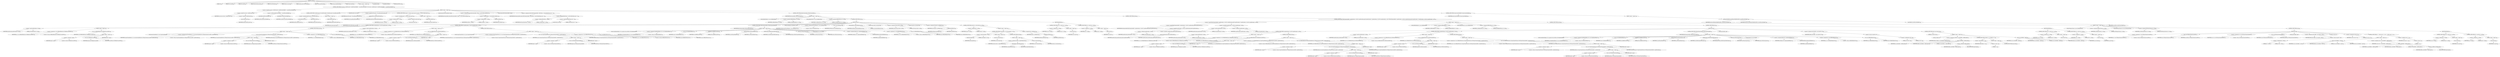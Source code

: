 digraph "copyFile" {  
"551" [label = <(METHOD,copyFile)<SUB>531</SUB>> ]
"36" [label = <(PARAM,this)<SUB>531</SUB>> ]
"552" [label = <(PARAM,File sourceFile)<SUB>531</SUB>> ]
"553" [label = <(PARAM,File destFile)<SUB>531</SUB>> ]
"554" [label = <(PARAM,FilterSetCollection filters)<SUB>532</SUB>> ]
"555" [label = <(PARAM,Vector filterChains)<SUB>532</SUB>> ]
"556" [label = <(PARAM,boolean overwrite)<SUB>533</SUB>> ]
"557" [label = <(PARAM,boolean preserveLastModified)<SUB>533</SUB>> ]
"558" [label = <(PARAM,String inputEncoding)<SUB>534</SUB>> ]
"559" [label = <(PARAM,String outputEncoding)<SUB>534</SUB>> ]
"560" [label = <(PARAM,Project project)<SUB>535</SUB>> ]
"561" [label = <(BLOCK,&lt;empty&gt;,&lt;empty&gt;)<SUB>536</SUB>> ]
"562" [label = <(CONTROL_STRUCTURE,if (overwrite || !destFile.exists() || destFile.lastModified() &lt; sourceFile.lastModified()),if (overwrite || !destFile.exists() || destFile.lastModified() &lt; sourceFile.lastModified()))<SUB>538</SUB>> ]
"563" [label = <(&lt;operator&gt;.logicalOr,overwrite || !destFile.exists() || destFile.lastModified() &lt; sourceFile.lastModified())<SUB>538</SUB>> ]
"564" [label = <(&lt;operator&gt;.logicalOr,overwrite || !destFile.exists())<SUB>538</SUB>> ]
"565" [label = <(IDENTIFIER,overwrite,overwrite || !destFile.exists())<SUB>538</SUB>> ]
"566" [label = <(&lt;operator&gt;.logicalNot,!destFile.exists())<SUB>538</SUB>> ]
"567" [label = <(exists,destFile.exists())<SUB>538</SUB>> ]
"568" [label = <(IDENTIFIER,destFile,destFile.exists())<SUB>538</SUB>> ]
"569" [label = <(&lt;operator&gt;.lessThan,destFile.lastModified() &lt; sourceFile.lastModified())<SUB>539</SUB>> ]
"570" [label = <(lastModified,destFile.lastModified())<SUB>539</SUB>> ]
"571" [label = <(IDENTIFIER,destFile,destFile.lastModified())<SUB>539</SUB>> ]
"572" [label = <(lastModified,sourceFile.lastModified())<SUB>539</SUB>> ]
"573" [label = <(IDENTIFIER,sourceFile,sourceFile.lastModified())<SUB>539</SUB>> ]
"574" [label = <(BLOCK,&lt;empty&gt;,&lt;empty&gt;)<SUB>539</SUB>> ]
"575" [label = <(CONTROL_STRUCTURE,if (destFile.exists() &amp;&amp; destFile.isFile()),if (destFile.exists() &amp;&amp; destFile.isFile()))<SUB>541</SUB>> ]
"576" [label = <(&lt;operator&gt;.logicalAnd,destFile.exists() &amp;&amp; destFile.isFile())<SUB>541</SUB>> ]
"577" [label = <(exists,destFile.exists())<SUB>541</SUB>> ]
"578" [label = <(IDENTIFIER,destFile,destFile.exists())<SUB>541</SUB>> ]
"579" [label = <(isFile,destFile.isFile())<SUB>541</SUB>> ]
"580" [label = <(IDENTIFIER,destFile,destFile.isFile())<SUB>541</SUB>> ]
"581" [label = <(BLOCK,&lt;empty&gt;,&lt;empty&gt;)<SUB>541</SUB>> ]
"582" [label = <(delete,destFile.delete())<SUB>542</SUB>> ]
"583" [label = <(IDENTIFIER,destFile,destFile.delete())<SUB>542</SUB>> ]
"584" [label = <(LOCAL,File parent: java.io.File)> ]
"585" [label = <(&lt;operator&gt;.assignment,File parent = this.getParentFile(destFile))<SUB>547</SUB>> ]
"586" [label = <(IDENTIFIER,parent,File parent = this.getParentFile(destFile))<SUB>547</SUB>> ]
"587" [label = <(getParentFile,this.getParentFile(destFile))<SUB>547</SUB>> ]
"35" [label = <(IDENTIFIER,this,this.getParentFile(destFile))<SUB>547</SUB>> ]
"588" [label = <(IDENTIFIER,destFile,this.getParentFile(destFile))<SUB>547</SUB>> ]
"589" [label = <(CONTROL_STRUCTURE,if (parent != null &amp;&amp; !parent.exists()),if (parent != null &amp;&amp; !parent.exists()))<SUB>548</SUB>> ]
"590" [label = <(&lt;operator&gt;.logicalAnd,parent != null &amp;&amp; !parent.exists())<SUB>548</SUB>> ]
"591" [label = <(&lt;operator&gt;.notEquals,parent != null)<SUB>548</SUB>> ]
"592" [label = <(IDENTIFIER,parent,parent != null)<SUB>548</SUB>> ]
"593" [label = <(LITERAL,null,parent != null)<SUB>548</SUB>> ]
"594" [label = <(&lt;operator&gt;.logicalNot,!parent.exists())<SUB>548</SUB>> ]
"595" [label = <(exists,parent.exists())<SUB>548</SUB>> ]
"596" [label = <(IDENTIFIER,parent,parent.exists())<SUB>548</SUB>> ]
"597" [label = <(BLOCK,&lt;empty&gt;,&lt;empty&gt;)<SUB>548</SUB>> ]
"598" [label = <(mkdirs,parent.mkdirs())<SUB>549</SUB>> ]
"599" [label = <(IDENTIFIER,parent,parent.mkdirs())<SUB>549</SUB>> ]
"600" [label = <(LOCAL,boolean filterSetsAvailable: boolean)> ]
"601" [label = <(&lt;operator&gt;.assignment,boolean filterSetsAvailable = filters != null &amp;&amp; filters.hasFilters())<SUB>552</SUB>> ]
"602" [label = <(IDENTIFIER,filterSetsAvailable,boolean filterSetsAvailable = filters != null &amp;&amp; filters.hasFilters())<SUB>552</SUB>> ]
"603" [label = <(&lt;operator&gt;.logicalAnd,filters != null &amp;&amp; filters.hasFilters())<SUB>552</SUB>> ]
"604" [label = <(&lt;operator&gt;.notEquals,filters != null)<SUB>552</SUB>> ]
"605" [label = <(IDENTIFIER,filters,filters != null)<SUB>552</SUB>> ]
"606" [label = <(LITERAL,null,filters != null)<SUB>552</SUB>> ]
"607" [label = <(hasFilters,hasFilters())<SUB>553</SUB>> ]
"608" [label = <(IDENTIFIER,filters,hasFilters())<SUB>553</SUB>> ]
"609" [label = <(LOCAL,boolean filterChainsAvailable: boolean)> ]
"610" [label = <(&lt;operator&gt;.assignment,boolean filterChainsAvailable = filterChains != null &amp;&amp; filterChains.size() &gt; 0)<SUB>554</SUB>> ]
"611" [label = <(IDENTIFIER,filterChainsAvailable,boolean filterChainsAvailable = filterChains != null &amp;&amp; filterChains.size() &gt; 0)<SUB>554</SUB>> ]
"612" [label = <(&lt;operator&gt;.logicalAnd,filterChains != null &amp;&amp; filterChains.size() &gt; 0)<SUB>554</SUB>> ]
"613" [label = <(&lt;operator&gt;.notEquals,filterChains != null)<SUB>554</SUB>> ]
"614" [label = <(IDENTIFIER,filterChains,filterChains != null)<SUB>554</SUB>> ]
"615" [label = <(LITERAL,null,filterChains != null)<SUB>554</SUB>> ]
"616" [label = <(&lt;operator&gt;.greaterThan,filterChains.size() &gt; 0)<SUB>555</SUB>> ]
"617" [label = <(size,filterChains.size())<SUB>555</SUB>> ]
"618" [label = <(IDENTIFIER,filterChains,filterChains.size())<SUB>555</SUB>> ]
"619" [label = <(LITERAL,0,filterChains.size() &gt; 0)<SUB>555</SUB>> ]
"620" [label = <(CONTROL_STRUCTURE,if (filterSetsAvailable),if (filterSetsAvailable))<SUB>557</SUB>> ]
"621" [label = <(IDENTIFIER,filterSetsAvailable,if (filterSetsAvailable))<SUB>557</SUB>> ]
"622" [label = <(BLOCK,&lt;empty&gt;,&lt;empty&gt;)<SUB>557</SUB>> ]
"38" [label = <(LOCAL,BufferedReader in: java.io.BufferedReader)> ]
"623" [label = <(&lt;operator&gt;.assignment,BufferedReader in = null)<SUB>558</SUB>> ]
"624" [label = <(IDENTIFIER,in,BufferedReader in = null)<SUB>558</SUB>> ]
"625" [label = <(LITERAL,null,BufferedReader in = null)<SUB>558</SUB>> ]
"43" [label = <(LOCAL,BufferedWriter out: java.io.BufferedWriter)> ]
"626" [label = <(&lt;operator&gt;.assignment,BufferedWriter out = null)<SUB>559</SUB>> ]
"627" [label = <(IDENTIFIER,out,BufferedWriter out = null)<SUB>559</SUB>> ]
"628" [label = <(LITERAL,null,BufferedWriter out = null)<SUB>559</SUB>> ]
"629" [label = <(CONTROL_STRUCTURE,try,try)<SUB>561</SUB>> ]
"630" [label = <(BLOCK,try,try)<SUB>561</SUB>> ]
"631" [label = <(CONTROL_STRUCTURE,if (inputEncoding == null),if (inputEncoding == null))<SUB>562</SUB>> ]
"632" [label = <(&lt;operator&gt;.equals,inputEncoding == null)<SUB>562</SUB>> ]
"633" [label = <(IDENTIFIER,inputEncoding,inputEncoding == null)<SUB>562</SUB>> ]
"634" [label = <(LITERAL,null,inputEncoding == null)<SUB>562</SUB>> ]
"635" [label = <(BLOCK,&lt;empty&gt;,&lt;empty&gt;)<SUB>562</SUB>> ]
"636" [label = <(&lt;operator&gt;.assignment,in = new BufferedReader(new FileReader(sourceFile)))<SUB>563</SUB>> ]
"637" [label = <(IDENTIFIER,in,in = new BufferedReader(new FileReader(sourceFile)))<SUB>563</SUB>> ]
"638" [label = <(&lt;operator&gt;.alloc,new BufferedReader(new FileReader(sourceFile)))<SUB>563</SUB>> ]
"639" [label = <(&lt;init&gt;,new BufferedReader(new FileReader(sourceFile)))<SUB>563</SUB>> ]
"37" [label = <(IDENTIFIER,in,new BufferedReader(new FileReader(sourceFile)))<SUB>563</SUB>> ]
"640" [label = <(BLOCK,&lt;empty&gt;,&lt;empty&gt;)<SUB>563</SUB>> ]
"641" [label = <(&lt;operator&gt;.assignment,&lt;empty&gt;)> ]
"642" [label = <(IDENTIFIER,$obj18,&lt;empty&gt;)> ]
"643" [label = <(&lt;operator&gt;.alloc,new FileReader(sourceFile))<SUB>563</SUB>> ]
"644" [label = <(&lt;init&gt;,new FileReader(sourceFile))<SUB>563</SUB>> ]
"645" [label = <(IDENTIFIER,$obj18,new FileReader(sourceFile))> ]
"646" [label = <(IDENTIFIER,sourceFile,new FileReader(sourceFile))<SUB>563</SUB>> ]
"647" [label = <(IDENTIFIER,$obj18,&lt;empty&gt;)> ]
"648" [label = <(CONTROL_STRUCTURE,else,else)<SUB>564</SUB>> ]
"649" [label = <(BLOCK,&lt;empty&gt;,&lt;empty&gt;)<SUB>564</SUB>> ]
"40" [label = <(LOCAL,InputStreamReader isr: java.io.InputStreamReader)> ]
"650" [label = <(&lt;operator&gt;.assignment,InputStreamReader isr = new InputStreamReader(new FileInputStream(sourceFile), inputEncoding))<SUB>565</SUB>> ]
"651" [label = <(IDENTIFIER,isr,InputStreamReader isr = new InputStreamReader(new FileInputStream(sourceFile), inputEncoding))<SUB>565</SUB>> ]
"652" [label = <(&lt;operator&gt;.alloc,new InputStreamReader(new FileInputStream(sourceFile), inputEncoding))<SUB>566</SUB>> ]
"653" [label = <(&lt;init&gt;,new InputStreamReader(new FileInputStream(sourceFile), inputEncoding))<SUB>566</SUB>> ]
"39" [label = <(IDENTIFIER,isr,new InputStreamReader(new FileInputStream(sourceFile), inputEncoding))<SUB>565</SUB>> ]
"654" [label = <(BLOCK,&lt;empty&gt;,&lt;empty&gt;)<SUB>566</SUB>> ]
"655" [label = <(&lt;operator&gt;.assignment,&lt;empty&gt;)> ]
"656" [label = <(IDENTIFIER,$obj20,&lt;empty&gt;)> ]
"657" [label = <(&lt;operator&gt;.alloc,new FileInputStream(sourceFile))<SUB>566</SUB>> ]
"658" [label = <(&lt;init&gt;,new FileInputStream(sourceFile))<SUB>566</SUB>> ]
"659" [label = <(IDENTIFIER,$obj20,new FileInputStream(sourceFile))> ]
"660" [label = <(IDENTIFIER,sourceFile,new FileInputStream(sourceFile))<SUB>566</SUB>> ]
"661" [label = <(IDENTIFIER,$obj20,&lt;empty&gt;)> ]
"662" [label = <(IDENTIFIER,inputEncoding,new InputStreamReader(new FileInputStream(sourceFile), inputEncoding))<SUB>567</SUB>> ]
"663" [label = <(&lt;operator&gt;.assignment,in = new BufferedReader(isr))<SUB>568</SUB>> ]
"664" [label = <(IDENTIFIER,in,in = new BufferedReader(isr))<SUB>568</SUB>> ]
"665" [label = <(&lt;operator&gt;.alloc,new BufferedReader(isr))<SUB>568</SUB>> ]
"666" [label = <(&lt;init&gt;,new BufferedReader(isr))<SUB>568</SUB>> ]
"41" [label = <(IDENTIFIER,in,new BufferedReader(isr))<SUB>568</SUB>> ]
"667" [label = <(IDENTIFIER,isr,new BufferedReader(isr))<SUB>568</SUB>> ]
"668" [label = <(CONTROL_STRUCTURE,if (outputEncoding == null),if (outputEncoding == null))<SUB>571</SUB>> ]
"669" [label = <(&lt;operator&gt;.equals,outputEncoding == null)<SUB>571</SUB>> ]
"670" [label = <(IDENTIFIER,outputEncoding,outputEncoding == null)<SUB>571</SUB>> ]
"671" [label = <(LITERAL,null,outputEncoding == null)<SUB>571</SUB>> ]
"672" [label = <(BLOCK,&lt;empty&gt;,&lt;empty&gt;)<SUB>571</SUB>> ]
"673" [label = <(&lt;operator&gt;.assignment,out = new BufferedWriter(new FileWriter(destFile)))<SUB>572</SUB>> ]
"674" [label = <(IDENTIFIER,out,out = new BufferedWriter(new FileWriter(destFile)))<SUB>572</SUB>> ]
"675" [label = <(&lt;operator&gt;.alloc,new BufferedWriter(new FileWriter(destFile)))<SUB>572</SUB>> ]
"676" [label = <(&lt;init&gt;,new BufferedWriter(new FileWriter(destFile)))<SUB>572</SUB>> ]
"42" [label = <(IDENTIFIER,out,new BufferedWriter(new FileWriter(destFile)))<SUB>572</SUB>> ]
"677" [label = <(BLOCK,&lt;empty&gt;,&lt;empty&gt;)<SUB>572</SUB>> ]
"678" [label = <(&lt;operator&gt;.assignment,&lt;empty&gt;)> ]
"679" [label = <(IDENTIFIER,$obj23,&lt;empty&gt;)> ]
"680" [label = <(&lt;operator&gt;.alloc,new FileWriter(destFile))<SUB>572</SUB>> ]
"681" [label = <(&lt;init&gt;,new FileWriter(destFile))<SUB>572</SUB>> ]
"682" [label = <(IDENTIFIER,$obj23,new FileWriter(destFile))> ]
"683" [label = <(IDENTIFIER,destFile,new FileWriter(destFile))<SUB>572</SUB>> ]
"684" [label = <(IDENTIFIER,$obj23,&lt;empty&gt;)> ]
"685" [label = <(CONTROL_STRUCTURE,else,else)<SUB>573</SUB>> ]
"686" [label = <(BLOCK,&lt;empty&gt;,&lt;empty&gt;)<SUB>573</SUB>> ]
"45" [label = <(LOCAL,OutputStreamWriter osw: java.io.OutputStreamWriter)> ]
"687" [label = <(&lt;operator&gt;.assignment,OutputStreamWriter osw = new OutputStreamWriter(new FileOutputStream(destFile), outputEncoding))<SUB>574</SUB>> ]
"688" [label = <(IDENTIFIER,osw,OutputStreamWriter osw = new OutputStreamWriter(new FileOutputStream(destFile), outputEncoding))<SUB>574</SUB>> ]
"689" [label = <(&lt;operator&gt;.alloc,new OutputStreamWriter(new FileOutputStream(destFile), outputEncoding))<SUB>575</SUB>> ]
"690" [label = <(&lt;init&gt;,new OutputStreamWriter(new FileOutputStream(destFile), outputEncoding))<SUB>575</SUB>> ]
"44" [label = <(IDENTIFIER,osw,new OutputStreamWriter(new FileOutputStream(destFile), outputEncoding))<SUB>574</SUB>> ]
"691" [label = <(BLOCK,&lt;empty&gt;,&lt;empty&gt;)<SUB>575</SUB>> ]
"692" [label = <(&lt;operator&gt;.assignment,&lt;empty&gt;)> ]
"693" [label = <(IDENTIFIER,$obj25,&lt;empty&gt;)> ]
"694" [label = <(&lt;operator&gt;.alloc,new FileOutputStream(destFile))<SUB>575</SUB>> ]
"695" [label = <(&lt;init&gt;,new FileOutputStream(destFile))<SUB>575</SUB>> ]
"696" [label = <(IDENTIFIER,$obj25,new FileOutputStream(destFile))> ]
"697" [label = <(IDENTIFIER,destFile,new FileOutputStream(destFile))<SUB>575</SUB>> ]
"698" [label = <(IDENTIFIER,$obj25,&lt;empty&gt;)> ]
"699" [label = <(IDENTIFIER,outputEncoding,new OutputStreamWriter(new FileOutputStream(destFile), outputEncoding))<SUB>576</SUB>> ]
"700" [label = <(&lt;operator&gt;.assignment,out = new BufferedWriter(osw))<SUB>577</SUB>> ]
"701" [label = <(IDENTIFIER,out,out = new BufferedWriter(osw))<SUB>577</SUB>> ]
"702" [label = <(&lt;operator&gt;.alloc,new BufferedWriter(osw))<SUB>577</SUB>> ]
"703" [label = <(&lt;init&gt;,new BufferedWriter(osw))<SUB>577</SUB>> ]
"46" [label = <(IDENTIFIER,out,new BufferedWriter(osw))<SUB>577</SUB>> ]
"704" [label = <(IDENTIFIER,osw,new BufferedWriter(osw))<SUB>577</SUB>> ]
"705" [label = <(CONTROL_STRUCTURE,if (filterChainsAvailable),if (filterChainsAvailable))<SUB>580</SUB>> ]
"706" [label = <(IDENTIFIER,filterChainsAvailable,if (filterChainsAvailable))<SUB>580</SUB>> ]
"707" [label = <(BLOCK,&lt;empty&gt;,&lt;empty&gt;)<SUB>580</SUB>> ]
"48" [label = <(LOCAL,ChainReaderHelper crh: org.apache.tools.ant.filters.util.ChainReaderHelper)> ]
"708" [label = <(&lt;operator&gt;.assignment,ChainReaderHelper crh = new ChainReaderHelper())<SUB>581</SUB>> ]
"709" [label = <(IDENTIFIER,crh,ChainReaderHelper crh = new ChainReaderHelper())<SUB>581</SUB>> ]
"710" [label = <(&lt;operator&gt;.alloc,new ChainReaderHelper())<SUB>581</SUB>> ]
"711" [label = <(&lt;init&gt;,new ChainReaderHelper())<SUB>581</SUB>> ]
"47" [label = <(IDENTIFIER,crh,new ChainReaderHelper())<SUB>581</SUB>> ]
"712" [label = <(setBufferSize,setBufferSize(8192))<SUB>582</SUB>> ]
"713" [label = <(IDENTIFIER,crh,setBufferSize(8192))<SUB>582</SUB>> ]
"714" [label = <(LITERAL,8192,setBufferSize(8192))<SUB>582</SUB>> ]
"715" [label = <(setPrimaryReader,setPrimaryReader(in))<SUB>583</SUB>> ]
"716" [label = <(IDENTIFIER,crh,setPrimaryReader(in))<SUB>583</SUB>> ]
"717" [label = <(IDENTIFIER,in,setPrimaryReader(in))<SUB>583</SUB>> ]
"718" [label = <(setFilterChains,setFilterChains(filterChains))<SUB>584</SUB>> ]
"719" [label = <(IDENTIFIER,crh,setFilterChains(filterChains))<SUB>584</SUB>> ]
"720" [label = <(IDENTIFIER,filterChains,setFilterChains(filterChains))<SUB>584</SUB>> ]
"721" [label = <(setProject,setProject(project))<SUB>585</SUB>> ]
"722" [label = <(IDENTIFIER,crh,setProject(project))<SUB>585</SUB>> ]
"723" [label = <(IDENTIFIER,project,setProject(project))<SUB>585</SUB>> ]
"724" [label = <(LOCAL,Reader rdr: java.io.Reader)> ]
"725" [label = <(&lt;operator&gt;.assignment,Reader rdr = getAssembledReader())<SUB>586</SUB>> ]
"726" [label = <(IDENTIFIER,rdr,Reader rdr = getAssembledReader())<SUB>586</SUB>> ]
"727" [label = <(getAssembledReader,getAssembledReader())<SUB>586</SUB>> ]
"728" [label = <(IDENTIFIER,crh,getAssembledReader())<SUB>586</SUB>> ]
"729" [label = <(&lt;operator&gt;.assignment,in = new BufferedReader(rdr))<SUB>587</SUB>> ]
"730" [label = <(IDENTIFIER,in,in = new BufferedReader(rdr))<SUB>587</SUB>> ]
"731" [label = <(&lt;operator&gt;.alloc,new BufferedReader(rdr))<SUB>587</SUB>> ]
"732" [label = <(&lt;init&gt;,new BufferedReader(rdr))<SUB>587</SUB>> ]
"49" [label = <(IDENTIFIER,in,new BufferedReader(rdr))<SUB>587</SUB>> ]
"733" [label = <(IDENTIFIER,rdr,new BufferedReader(rdr))<SUB>587</SUB>> ]
"51" [label = <(LOCAL,LineTokenizer lineTokenizer: ANY)> ]
"734" [label = <(&lt;operator&gt;.assignment,ANY lineTokenizer = new LineTokenizer())<SUB>590</SUB>> ]
"735" [label = <(IDENTIFIER,lineTokenizer,ANY lineTokenizer = new LineTokenizer())<SUB>590</SUB>> ]
"736" [label = <(&lt;operator&gt;.alloc,new LineTokenizer())<SUB>590</SUB>> ]
"737" [label = <(&lt;init&gt;,new LineTokenizer())<SUB>590</SUB>> ]
"50" [label = <(IDENTIFIER,lineTokenizer,new LineTokenizer())<SUB>590</SUB>> ]
"738" [label = <(setIncludeDelims,setIncludeDelims(true))<SUB>591</SUB>> ]
"739" [label = <(IDENTIFIER,lineTokenizer,setIncludeDelims(true))<SUB>591</SUB>> ]
"740" [label = <(LITERAL,true,setIncludeDelims(true))<SUB>591</SUB>> ]
"741" [label = <(LOCAL,String newline: java.lang.String)> ]
"742" [label = <(&lt;operator&gt;.assignment,String newline = null)<SUB>592</SUB>> ]
"743" [label = <(IDENTIFIER,newline,String newline = null)<SUB>592</SUB>> ]
"744" [label = <(LITERAL,null,String newline = null)<SUB>592</SUB>> ]
"745" [label = <(LOCAL,String line: java.lang.String)> ]
"746" [label = <(&lt;operator&gt;.assignment,String line = getToken(in))<SUB>593</SUB>> ]
"747" [label = <(IDENTIFIER,line,String line = getToken(in))<SUB>593</SUB>> ]
"748" [label = <(getToken,getToken(in))<SUB>593</SUB>> ]
"749" [label = <(IDENTIFIER,lineTokenizer,getToken(in))<SUB>593</SUB>> ]
"750" [label = <(IDENTIFIER,in,getToken(in))<SUB>593</SUB>> ]
"751" [label = <(CONTROL_STRUCTURE,while (line != null),while (line != null))<SUB>594</SUB>> ]
"752" [label = <(&lt;operator&gt;.notEquals,line != null)<SUB>594</SUB>> ]
"753" [label = <(IDENTIFIER,line,line != null)<SUB>594</SUB>> ]
"754" [label = <(LITERAL,null,line != null)<SUB>594</SUB>> ]
"755" [label = <(BLOCK,&lt;empty&gt;,&lt;empty&gt;)<SUB>594</SUB>> ]
"756" [label = <(CONTROL_STRUCTURE,if (line.length() == 0),if (line.length() == 0))<SUB>595</SUB>> ]
"757" [label = <(&lt;operator&gt;.equals,line.length() == 0)<SUB>595</SUB>> ]
"758" [label = <(length,line.length())<SUB>595</SUB>> ]
"759" [label = <(IDENTIFIER,line,line.length())<SUB>595</SUB>> ]
"760" [label = <(LITERAL,0,line.length() == 0)<SUB>595</SUB>> ]
"761" [label = <(BLOCK,&lt;empty&gt;,&lt;empty&gt;)<SUB>595</SUB>> ]
"762" [label = <(newLine,out.newLine())<SUB>598</SUB>> ]
"763" [label = <(IDENTIFIER,out,out.newLine())<SUB>598</SUB>> ]
"764" [label = <(CONTROL_STRUCTURE,else,else)<SUB>599</SUB>> ]
"765" [label = <(BLOCK,&lt;empty&gt;,&lt;empty&gt;)<SUB>599</SUB>> ]
"766" [label = <(&lt;operator&gt;.assignment,newline = replaceTokens(line))<SUB>600</SUB>> ]
"767" [label = <(IDENTIFIER,newline,newline = replaceTokens(line))<SUB>600</SUB>> ]
"768" [label = <(replaceTokens,replaceTokens(line))<SUB>600</SUB>> ]
"769" [label = <(IDENTIFIER,filters,replaceTokens(line))<SUB>600</SUB>> ]
"770" [label = <(IDENTIFIER,line,replaceTokens(line))<SUB>600</SUB>> ]
"771" [label = <(write,out.write(newline))<SUB>601</SUB>> ]
"772" [label = <(IDENTIFIER,out,out.write(newline))<SUB>601</SUB>> ]
"773" [label = <(IDENTIFIER,newline,out.write(newline))<SUB>601</SUB>> ]
"774" [label = <(&lt;operator&gt;.assignment,line = getToken(in))<SUB>603</SUB>> ]
"775" [label = <(IDENTIFIER,line,line = getToken(in))<SUB>603</SUB>> ]
"776" [label = <(getToken,getToken(in))<SUB>603</SUB>> ]
"777" [label = <(IDENTIFIER,lineTokenizer,getToken(in))<SUB>603</SUB>> ]
"778" [label = <(IDENTIFIER,in,getToken(in))<SUB>603</SUB>> ]
"779" [label = <(BLOCK,finally,finally)<SUB>605</SUB>> ]
"780" [label = <(CONTROL_STRUCTURE,if (out != null),if (out != null))<SUB>606</SUB>> ]
"781" [label = <(&lt;operator&gt;.notEquals,out != null)<SUB>606</SUB>> ]
"782" [label = <(IDENTIFIER,out,out != null)<SUB>606</SUB>> ]
"783" [label = <(LITERAL,null,out != null)<SUB>606</SUB>> ]
"784" [label = <(BLOCK,&lt;empty&gt;,&lt;empty&gt;)<SUB>606</SUB>> ]
"785" [label = <(close,out.close())<SUB>607</SUB>> ]
"786" [label = <(IDENTIFIER,out,out.close())<SUB>607</SUB>> ]
"787" [label = <(CONTROL_STRUCTURE,if (in != null),if (in != null))<SUB>609</SUB>> ]
"788" [label = <(&lt;operator&gt;.notEquals,in != null)<SUB>609</SUB>> ]
"789" [label = <(IDENTIFIER,in,in != null)<SUB>609</SUB>> ]
"790" [label = <(LITERAL,null,in != null)<SUB>609</SUB>> ]
"791" [label = <(BLOCK,&lt;empty&gt;,&lt;empty&gt;)<SUB>609</SUB>> ]
"792" [label = <(close,in.close())<SUB>610</SUB>> ]
"793" [label = <(IDENTIFIER,in,in.close())<SUB>610</SUB>> ]
"794" [label = <(CONTROL_STRUCTURE,else,else)<SUB>613</SUB>> ]
"795" [label = <(CONTROL_STRUCTURE,if (filterChainsAvailable || (inputEncoding != null &amp;&amp; !inputEncoding.equals(outputEncoding)) || (inputEncoding == null &amp;&amp; outputEncoding != null)),if (filterChainsAvailable || (inputEncoding != null &amp;&amp; !inputEncoding.equals(outputEncoding)) || (inputEncoding == null &amp;&amp; outputEncoding != null)))<SUB>613</SUB>> ]
"796" [label = <(&lt;operator&gt;.logicalOr,filterChainsAvailable || (inputEncoding != null &amp;&amp; !inputEncoding.equals(outputEncoding)) || (inputEncoding == null &amp;&amp; outputEncoding != null))<SUB>613</SUB>> ]
"797" [label = <(&lt;operator&gt;.logicalOr,filterChainsAvailable || (inputEncoding != null &amp;&amp; !inputEncoding.equals(outputEncoding)))<SUB>613</SUB>> ]
"798" [label = <(IDENTIFIER,filterChainsAvailable,filterChainsAvailable || (inputEncoding != null &amp;&amp; !inputEncoding.equals(outputEncoding)))<SUB>613</SUB>> ]
"799" [label = <(&lt;operator&gt;.logicalAnd,inputEncoding != null &amp;&amp; !inputEncoding.equals(outputEncoding))<SUB>614</SUB>> ]
"800" [label = <(&lt;operator&gt;.notEquals,inputEncoding != null)<SUB>614</SUB>> ]
"801" [label = <(IDENTIFIER,inputEncoding,inputEncoding != null)<SUB>614</SUB>> ]
"802" [label = <(LITERAL,null,inputEncoding != null)<SUB>614</SUB>> ]
"803" [label = <(&lt;operator&gt;.logicalNot,!inputEncoding.equals(outputEncoding))<SUB>615</SUB>> ]
"804" [label = <(equals,inputEncoding.equals(outputEncoding))<SUB>615</SUB>> ]
"805" [label = <(IDENTIFIER,inputEncoding,inputEncoding.equals(outputEncoding))<SUB>615</SUB>> ]
"806" [label = <(IDENTIFIER,outputEncoding,inputEncoding.equals(outputEncoding))<SUB>615</SUB>> ]
"807" [label = <(&lt;operator&gt;.logicalAnd,inputEncoding == null &amp;&amp; outputEncoding != null)<SUB>616</SUB>> ]
"808" [label = <(&lt;operator&gt;.equals,inputEncoding == null)<SUB>616</SUB>> ]
"809" [label = <(IDENTIFIER,inputEncoding,inputEncoding == null)<SUB>616</SUB>> ]
"810" [label = <(LITERAL,null,inputEncoding == null)<SUB>616</SUB>> ]
"811" [label = <(&lt;operator&gt;.notEquals,outputEncoding != null)<SUB>616</SUB>> ]
"812" [label = <(IDENTIFIER,outputEncoding,outputEncoding != null)<SUB>616</SUB>> ]
"813" [label = <(LITERAL,null,outputEncoding != null)<SUB>616</SUB>> ]
"814" [label = <(BLOCK,&lt;empty&gt;,&lt;empty&gt;)<SUB>616</SUB>> ]
"53" [label = <(LOCAL,BufferedReader in: java.io.BufferedReader)> ]
"815" [label = <(&lt;operator&gt;.assignment,BufferedReader in = null)<SUB>617</SUB>> ]
"816" [label = <(IDENTIFIER,in,BufferedReader in = null)<SUB>617</SUB>> ]
"817" [label = <(LITERAL,null,BufferedReader in = null)<SUB>617</SUB>> ]
"56" [label = <(LOCAL,BufferedWriter out: java.io.BufferedWriter)> ]
"818" [label = <(&lt;operator&gt;.assignment,BufferedWriter out = null)<SUB>618</SUB>> ]
"819" [label = <(IDENTIFIER,out,BufferedWriter out = null)<SUB>618</SUB>> ]
"820" [label = <(LITERAL,null,BufferedWriter out = null)<SUB>618</SUB>> ]
"821" [label = <(CONTROL_STRUCTURE,try,try)<SUB>620</SUB>> ]
"822" [label = <(BLOCK,try,try)<SUB>620</SUB>> ]
"823" [label = <(CONTROL_STRUCTURE,if (inputEncoding == null),if (inputEncoding == null))<SUB>621</SUB>> ]
"824" [label = <(&lt;operator&gt;.equals,inputEncoding == null)<SUB>621</SUB>> ]
"825" [label = <(IDENTIFIER,inputEncoding,inputEncoding == null)<SUB>621</SUB>> ]
"826" [label = <(LITERAL,null,inputEncoding == null)<SUB>621</SUB>> ]
"827" [label = <(BLOCK,&lt;empty&gt;,&lt;empty&gt;)<SUB>621</SUB>> ]
"828" [label = <(&lt;operator&gt;.assignment,in = new BufferedReader(new FileReader(sourceFile)))<SUB>622</SUB>> ]
"829" [label = <(IDENTIFIER,in,in = new BufferedReader(new FileReader(sourceFile)))<SUB>622</SUB>> ]
"830" [label = <(&lt;operator&gt;.alloc,new BufferedReader(new FileReader(sourceFile)))<SUB>622</SUB>> ]
"831" [label = <(&lt;init&gt;,new BufferedReader(new FileReader(sourceFile)))<SUB>622</SUB>> ]
"52" [label = <(IDENTIFIER,in,new BufferedReader(new FileReader(sourceFile)))<SUB>622</SUB>> ]
"832" [label = <(BLOCK,&lt;empty&gt;,&lt;empty&gt;)<SUB>622</SUB>> ]
"833" [label = <(&lt;operator&gt;.assignment,&lt;empty&gt;)> ]
"834" [label = <(IDENTIFIER,$obj31,&lt;empty&gt;)> ]
"835" [label = <(&lt;operator&gt;.alloc,new FileReader(sourceFile))<SUB>622</SUB>> ]
"836" [label = <(&lt;init&gt;,new FileReader(sourceFile))<SUB>622</SUB>> ]
"837" [label = <(IDENTIFIER,$obj31,new FileReader(sourceFile))> ]
"838" [label = <(IDENTIFIER,sourceFile,new FileReader(sourceFile))<SUB>622</SUB>> ]
"839" [label = <(IDENTIFIER,$obj31,&lt;empty&gt;)> ]
"840" [label = <(CONTROL_STRUCTURE,else,else)<SUB>623</SUB>> ]
"841" [label = <(BLOCK,&lt;empty&gt;,&lt;empty&gt;)<SUB>623</SUB>> ]
"842" [label = <(&lt;operator&gt;.assignment,in = new BufferedReader(new InputStreamReader(new FileInputStream(sourceFile), inputEncoding)))<SUB>624</SUB>> ]
"843" [label = <(IDENTIFIER,in,in = new BufferedReader(new InputStreamReader(new FileInputStream(sourceFile), inputEncoding)))<SUB>624</SUB>> ]
"844" [label = <(&lt;operator&gt;.alloc,new BufferedReader(new InputStreamReader(new FileInputStream(sourceFile), inputEncoding)))<SUB>625</SUB>> ]
"845" [label = <(&lt;init&gt;,new BufferedReader(new InputStreamReader(new FileInputStream(sourceFile), inputEncoding)))<SUB>625</SUB>> ]
"54" [label = <(IDENTIFIER,in,new BufferedReader(new InputStreamReader(new FileInputStream(sourceFile), inputEncoding)))<SUB>624</SUB>> ]
"846" [label = <(BLOCK,&lt;empty&gt;,&lt;empty&gt;)<SUB>626</SUB>> ]
"847" [label = <(&lt;operator&gt;.assignment,&lt;empty&gt;)> ]
"848" [label = <(IDENTIFIER,$obj34,&lt;empty&gt;)> ]
"849" [label = <(&lt;operator&gt;.alloc,new InputStreamReader(new FileInputStream(sourceFile), inputEncoding))<SUB>626</SUB>> ]
"850" [label = <(&lt;init&gt;,new InputStreamReader(new FileInputStream(sourceFile), inputEncoding))<SUB>626</SUB>> ]
"851" [label = <(IDENTIFIER,$obj34,new InputStreamReader(new FileInputStream(sourceFile), inputEncoding))> ]
"852" [label = <(BLOCK,&lt;empty&gt;,&lt;empty&gt;)<SUB>627</SUB>> ]
"853" [label = <(&lt;operator&gt;.assignment,&lt;empty&gt;)> ]
"854" [label = <(IDENTIFIER,$obj33,&lt;empty&gt;)> ]
"855" [label = <(&lt;operator&gt;.alloc,new FileInputStream(sourceFile))<SUB>627</SUB>> ]
"856" [label = <(&lt;init&gt;,new FileInputStream(sourceFile))<SUB>627</SUB>> ]
"857" [label = <(IDENTIFIER,$obj33,new FileInputStream(sourceFile))> ]
"858" [label = <(IDENTIFIER,sourceFile,new FileInputStream(sourceFile))<SUB>627</SUB>> ]
"859" [label = <(IDENTIFIER,$obj33,&lt;empty&gt;)> ]
"860" [label = <(IDENTIFIER,inputEncoding,new InputStreamReader(new FileInputStream(sourceFile), inputEncoding))<SUB>628</SUB>> ]
"861" [label = <(IDENTIFIER,$obj34,&lt;empty&gt;)> ]
"862" [label = <(CONTROL_STRUCTURE,if (outputEncoding == null),if (outputEncoding == null))<SUB>631</SUB>> ]
"863" [label = <(&lt;operator&gt;.equals,outputEncoding == null)<SUB>631</SUB>> ]
"864" [label = <(IDENTIFIER,outputEncoding,outputEncoding == null)<SUB>631</SUB>> ]
"865" [label = <(LITERAL,null,outputEncoding == null)<SUB>631</SUB>> ]
"866" [label = <(BLOCK,&lt;empty&gt;,&lt;empty&gt;)<SUB>631</SUB>> ]
"867" [label = <(&lt;operator&gt;.assignment,out = new BufferedWriter(new FileWriter(destFile)))<SUB>632</SUB>> ]
"868" [label = <(IDENTIFIER,out,out = new BufferedWriter(new FileWriter(destFile)))<SUB>632</SUB>> ]
"869" [label = <(&lt;operator&gt;.alloc,new BufferedWriter(new FileWriter(destFile)))<SUB>632</SUB>> ]
"870" [label = <(&lt;init&gt;,new BufferedWriter(new FileWriter(destFile)))<SUB>632</SUB>> ]
"55" [label = <(IDENTIFIER,out,new BufferedWriter(new FileWriter(destFile)))<SUB>632</SUB>> ]
"871" [label = <(BLOCK,&lt;empty&gt;,&lt;empty&gt;)<SUB>632</SUB>> ]
"872" [label = <(&lt;operator&gt;.assignment,&lt;empty&gt;)> ]
"873" [label = <(IDENTIFIER,$obj36,&lt;empty&gt;)> ]
"874" [label = <(&lt;operator&gt;.alloc,new FileWriter(destFile))<SUB>632</SUB>> ]
"875" [label = <(&lt;init&gt;,new FileWriter(destFile))<SUB>632</SUB>> ]
"876" [label = <(IDENTIFIER,$obj36,new FileWriter(destFile))> ]
"877" [label = <(IDENTIFIER,destFile,new FileWriter(destFile))<SUB>632</SUB>> ]
"878" [label = <(IDENTIFIER,$obj36,&lt;empty&gt;)> ]
"879" [label = <(CONTROL_STRUCTURE,else,else)<SUB>633</SUB>> ]
"880" [label = <(BLOCK,&lt;empty&gt;,&lt;empty&gt;)<SUB>633</SUB>> ]
"881" [label = <(&lt;operator&gt;.assignment,out = new BufferedWriter(new OutputStreamWriter(new FileOutputStream(destFile), outputEncoding)))<SUB>634</SUB>> ]
"882" [label = <(IDENTIFIER,out,out = new BufferedWriter(new OutputStreamWriter(new FileOutputStream(destFile), outputEncoding)))<SUB>634</SUB>> ]
"883" [label = <(&lt;operator&gt;.alloc,new BufferedWriter(new OutputStreamWriter(new FileOutputStream(destFile), outputEncoding)))<SUB>635</SUB>> ]
"884" [label = <(&lt;init&gt;,new BufferedWriter(new OutputStreamWriter(new FileOutputStream(destFile), outputEncoding)))<SUB>635</SUB>> ]
"57" [label = <(IDENTIFIER,out,new BufferedWriter(new OutputStreamWriter(new FileOutputStream(destFile), outputEncoding)))<SUB>634</SUB>> ]
"885" [label = <(BLOCK,&lt;empty&gt;,&lt;empty&gt;)<SUB>636</SUB>> ]
"886" [label = <(&lt;operator&gt;.assignment,&lt;empty&gt;)> ]
"887" [label = <(IDENTIFIER,$obj39,&lt;empty&gt;)> ]
"888" [label = <(&lt;operator&gt;.alloc,new OutputStreamWriter(new FileOutputStream(destFile), outputEncoding))<SUB>636</SUB>> ]
"889" [label = <(&lt;init&gt;,new OutputStreamWriter(new FileOutputStream(destFile), outputEncoding))<SUB>636</SUB>> ]
"890" [label = <(IDENTIFIER,$obj39,new OutputStreamWriter(new FileOutputStream(destFile), outputEncoding))> ]
"891" [label = <(BLOCK,&lt;empty&gt;,&lt;empty&gt;)<SUB>637</SUB>> ]
"892" [label = <(&lt;operator&gt;.assignment,&lt;empty&gt;)> ]
"893" [label = <(IDENTIFIER,$obj38,&lt;empty&gt;)> ]
"894" [label = <(&lt;operator&gt;.alloc,new FileOutputStream(destFile))<SUB>637</SUB>> ]
"895" [label = <(&lt;init&gt;,new FileOutputStream(destFile))<SUB>637</SUB>> ]
"896" [label = <(IDENTIFIER,$obj38,new FileOutputStream(destFile))> ]
"897" [label = <(IDENTIFIER,destFile,new FileOutputStream(destFile))<SUB>637</SUB>> ]
"898" [label = <(IDENTIFIER,$obj38,&lt;empty&gt;)> ]
"899" [label = <(IDENTIFIER,outputEncoding,new OutputStreamWriter(new FileOutputStream(destFile), outputEncoding))<SUB>638</SUB>> ]
"900" [label = <(IDENTIFIER,$obj39,&lt;empty&gt;)> ]
"901" [label = <(CONTROL_STRUCTURE,if (filterChainsAvailable),if (filterChainsAvailable))<SUB>641</SUB>> ]
"902" [label = <(IDENTIFIER,filterChainsAvailable,if (filterChainsAvailable))<SUB>641</SUB>> ]
"903" [label = <(BLOCK,&lt;empty&gt;,&lt;empty&gt;)<SUB>641</SUB>> ]
"59" [label = <(LOCAL,ChainReaderHelper crh: org.apache.tools.ant.filters.util.ChainReaderHelper)> ]
"904" [label = <(&lt;operator&gt;.assignment,ChainReaderHelper crh = new ChainReaderHelper())<SUB>642</SUB>> ]
"905" [label = <(IDENTIFIER,crh,ChainReaderHelper crh = new ChainReaderHelper())<SUB>642</SUB>> ]
"906" [label = <(&lt;operator&gt;.alloc,new ChainReaderHelper())<SUB>642</SUB>> ]
"907" [label = <(&lt;init&gt;,new ChainReaderHelper())<SUB>642</SUB>> ]
"58" [label = <(IDENTIFIER,crh,new ChainReaderHelper())<SUB>642</SUB>> ]
"908" [label = <(setBufferSize,setBufferSize(8192))<SUB>643</SUB>> ]
"909" [label = <(IDENTIFIER,crh,setBufferSize(8192))<SUB>643</SUB>> ]
"910" [label = <(LITERAL,8192,setBufferSize(8192))<SUB>643</SUB>> ]
"911" [label = <(setPrimaryReader,setPrimaryReader(in))<SUB>644</SUB>> ]
"912" [label = <(IDENTIFIER,crh,setPrimaryReader(in))<SUB>644</SUB>> ]
"913" [label = <(IDENTIFIER,in,setPrimaryReader(in))<SUB>644</SUB>> ]
"914" [label = <(setFilterChains,setFilterChains(filterChains))<SUB>645</SUB>> ]
"915" [label = <(IDENTIFIER,crh,setFilterChains(filterChains))<SUB>645</SUB>> ]
"916" [label = <(IDENTIFIER,filterChains,setFilterChains(filterChains))<SUB>645</SUB>> ]
"917" [label = <(setProject,setProject(project))<SUB>646</SUB>> ]
"918" [label = <(IDENTIFIER,crh,setProject(project))<SUB>646</SUB>> ]
"919" [label = <(IDENTIFIER,project,setProject(project))<SUB>646</SUB>> ]
"920" [label = <(LOCAL,Reader rdr: java.io.Reader)> ]
"921" [label = <(&lt;operator&gt;.assignment,Reader rdr = getAssembledReader())<SUB>647</SUB>> ]
"922" [label = <(IDENTIFIER,rdr,Reader rdr = getAssembledReader())<SUB>647</SUB>> ]
"923" [label = <(getAssembledReader,getAssembledReader())<SUB>647</SUB>> ]
"924" [label = <(IDENTIFIER,crh,getAssembledReader())<SUB>647</SUB>> ]
"925" [label = <(&lt;operator&gt;.assignment,in = new BufferedReader(rdr))<SUB>648</SUB>> ]
"926" [label = <(IDENTIFIER,in,in = new BufferedReader(rdr))<SUB>648</SUB>> ]
"927" [label = <(&lt;operator&gt;.alloc,new BufferedReader(rdr))<SUB>648</SUB>> ]
"928" [label = <(&lt;init&gt;,new BufferedReader(rdr))<SUB>648</SUB>> ]
"60" [label = <(IDENTIFIER,in,new BufferedReader(rdr))<SUB>648</SUB>> ]
"929" [label = <(IDENTIFIER,rdr,new BufferedReader(rdr))<SUB>648</SUB>> ]
"930" [label = <(LOCAL,char[] buffer: char[])> ]
"931" [label = <(&lt;operator&gt;.assignment,char[] buffer = new char[1024 * 8])<SUB>650</SUB>> ]
"932" [label = <(IDENTIFIER,buffer,char[] buffer = new char[1024 * 8])<SUB>650</SUB>> ]
"933" [label = <(&lt;operator&gt;.alloc,new char[1024 * 8])> ]
"934" [label = <(&lt;operator&gt;.multiplication,1024 * 8)<SUB>650</SUB>> ]
"935" [label = <(LITERAL,1024,1024 * 8)<SUB>650</SUB>> ]
"936" [label = <(LITERAL,8,1024 * 8)<SUB>650</SUB>> ]
"937" [label = <(CONTROL_STRUCTURE,while (true),while (true))<SUB>651</SUB>> ]
"938" [label = <(LITERAL,true,while (true))<SUB>651</SUB>> ]
"939" [label = <(BLOCK,&lt;empty&gt;,&lt;empty&gt;)<SUB>651</SUB>> ]
"940" [label = <(LOCAL,int nRead: int)> ]
"941" [label = <(&lt;operator&gt;.assignment,int nRead = in.read(buffer, 0, buffer.length))<SUB>652</SUB>> ]
"942" [label = <(IDENTIFIER,nRead,int nRead = in.read(buffer, 0, buffer.length))<SUB>652</SUB>> ]
"943" [label = <(read,in.read(buffer, 0, buffer.length))<SUB>652</SUB>> ]
"944" [label = <(IDENTIFIER,in,in.read(buffer, 0, buffer.length))<SUB>652</SUB>> ]
"945" [label = <(IDENTIFIER,buffer,in.read(buffer, 0, buffer.length))<SUB>652</SUB>> ]
"946" [label = <(LITERAL,0,in.read(buffer, 0, buffer.length))<SUB>652</SUB>> ]
"947" [label = <(&lt;operator&gt;.fieldAccess,buffer.length)<SUB>652</SUB>> ]
"948" [label = <(IDENTIFIER,buffer,in.read(buffer, 0, buffer.length))<SUB>652</SUB>> ]
"949" [label = <(FIELD_IDENTIFIER,length,length)<SUB>652</SUB>> ]
"950" [label = <(CONTROL_STRUCTURE,if (nRead == -1),if (nRead == -1))<SUB>653</SUB>> ]
"951" [label = <(&lt;operator&gt;.equals,nRead == -1)<SUB>653</SUB>> ]
"952" [label = <(IDENTIFIER,nRead,nRead == -1)<SUB>653</SUB>> ]
"953" [label = <(&lt;operator&gt;.minus,-1)<SUB>653</SUB>> ]
"954" [label = <(LITERAL,1,-1)<SUB>653</SUB>> ]
"955" [label = <(BLOCK,&lt;empty&gt;,&lt;empty&gt;)<SUB>653</SUB>> ]
"956" [label = <(CONTROL_STRUCTURE,break;,break;)<SUB>654</SUB>> ]
"957" [label = <(write,out.write(buffer, 0, nRead))<SUB>656</SUB>> ]
"958" [label = <(IDENTIFIER,out,out.write(buffer, 0, nRead))<SUB>656</SUB>> ]
"959" [label = <(IDENTIFIER,buffer,out.write(buffer, 0, nRead))<SUB>656</SUB>> ]
"960" [label = <(LITERAL,0,out.write(buffer, 0, nRead))<SUB>656</SUB>> ]
"961" [label = <(IDENTIFIER,nRead,out.write(buffer, 0, nRead))<SUB>656</SUB>> ]
"962" [label = <(BLOCK,finally,finally)<SUB>658</SUB>> ]
"963" [label = <(CONTROL_STRUCTURE,if (out != null),if (out != null))<SUB>659</SUB>> ]
"964" [label = <(&lt;operator&gt;.notEquals,out != null)<SUB>659</SUB>> ]
"965" [label = <(IDENTIFIER,out,out != null)<SUB>659</SUB>> ]
"966" [label = <(LITERAL,null,out != null)<SUB>659</SUB>> ]
"967" [label = <(BLOCK,&lt;empty&gt;,&lt;empty&gt;)<SUB>659</SUB>> ]
"968" [label = <(close,out.close())<SUB>660</SUB>> ]
"969" [label = <(IDENTIFIER,out,out.close())<SUB>660</SUB>> ]
"970" [label = <(CONTROL_STRUCTURE,if (in != null),if (in != null))<SUB>662</SUB>> ]
"971" [label = <(&lt;operator&gt;.notEquals,in != null)<SUB>662</SUB>> ]
"972" [label = <(IDENTIFIER,in,in != null)<SUB>662</SUB>> ]
"973" [label = <(LITERAL,null,in != null)<SUB>662</SUB>> ]
"974" [label = <(BLOCK,&lt;empty&gt;,&lt;empty&gt;)<SUB>662</SUB>> ]
"975" [label = <(close,in.close())<SUB>663</SUB>> ]
"976" [label = <(IDENTIFIER,in,in.close())<SUB>663</SUB>> ]
"977" [label = <(CONTROL_STRUCTURE,else,else)<SUB>666</SUB>> ]
"978" [label = <(BLOCK,&lt;empty&gt;,&lt;empty&gt;)<SUB>666</SUB>> ]
"62" [label = <(LOCAL,FileInputStream in: java.io.FileInputStream)> ]
"979" [label = <(&lt;operator&gt;.assignment,FileInputStream in = null)<SUB>667</SUB>> ]
"980" [label = <(IDENTIFIER,in,FileInputStream in = null)<SUB>667</SUB>> ]
"981" [label = <(LITERAL,null,FileInputStream in = null)<SUB>667</SUB>> ]
"64" [label = <(LOCAL,FileOutputStream out: java.io.FileOutputStream)> ]
"982" [label = <(&lt;operator&gt;.assignment,FileOutputStream out = null)<SUB>668</SUB>> ]
"983" [label = <(IDENTIFIER,out,FileOutputStream out = null)<SUB>668</SUB>> ]
"984" [label = <(LITERAL,null,FileOutputStream out = null)<SUB>668</SUB>> ]
"985" [label = <(CONTROL_STRUCTURE,try,try)<SUB>669</SUB>> ]
"986" [label = <(BLOCK,try,try)<SUB>669</SUB>> ]
"987" [label = <(&lt;operator&gt;.assignment,in = new FileInputStream(sourceFile))<SUB>670</SUB>> ]
"988" [label = <(IDENTIFIER,in,in = new FileInputStream(sourceFile))<SUB>670</SUB>> ]
"989" [label = <(&lt;operator&gt;.alloc,new FileInputStream(sourceFile))<SUB>670</SUB>> ]
"990" [label = <(&lt;init&gt;,new FileInputStream(sourceFile))<SUB>670</SUB>> ]
"61" [label = <(IDENTIFIER,in,new FileInputStream(sourceFile))<SUB>670</SUB>> ]
"991" [label = <(IDENTIFIER,sourceFile,new FileInputStream(sourceFile))<SUB>670</SUB>> ]
"992" [label = <(&lt;operator&gt;.assignment,out = new FileOutputStream(destFile))<SUB>671</SUB>> ]
"993" [label = <(IDENTIFIER,out,out = new FileOutputStream(destFile))<SUB>671</SUB>> ]
"994" [label = <(&lt;operator&gt;.alloc,new FileOutputStream(destFile))<SUB>671</SUB>> ]
"995" [label = <(&lt;init&gt;,new FileOutputStream(destFile))<SUB>671</SUB>> ]
"63" [label = <(IDENTIFIER,out,new FileOutputStream(destFile))<SUB>671</SUB>> ]
"996" [label = <(IDENTIFIER,destFile,new FileOutputStream(destFile))<SUB>671</SUB>> ]
"997" [label = <(LOCAL,byte[] buffer: byte[])> ]
"998" [label = <(&lt;operator&gt;.assignment,byte[] buffer = new byte[8 * 1024])<SUB>673</SUB>> ]
"999" [label = <(IDENTIFIER,buffer,byte[] buffer = new byte[8 * 1024])<SUB>673</SUB>> ]
"1000" [label = <(&lt;operator&gt;.alloc,new byte[8 * 1024])> ]
"1001" [label = <(&lt;operator&gt;.multiplication,8 * 1024)<SUB>673</SUB>> ]
"1002" [label = <(LITERAL,8,8 * 1024)<SUB>673</SUB>> ]
"1003" [label = <(LITERAL,1024,8 * 1024)<SUB>673</SUB>> ]
"1004" [label = <(LOCAL,int count: int)> ]
"1005" [label = <(&lt;operator&gt;.assignment,int count = 0)<SUB>674</SUB>> ]
"1006" [label = <(IDENTIFIER,count,int count = 0)<SUB>674</SUB>> ]
"1007" [label = <(LITERAL,0,int count = 0)<SUB>674</SUB>> ]
"1008" [label = <(CONTROL_STRUCTURE,do {...} while (count != -1),do {...} while (count != -1))<SUB>675</SUB>> ]
"1009" [label = <(BLOCK,&lt;empty&gt;,&lt;empty&gt;)<SUB>675</SUB>> ]
"1010" [label = <(write,out.write(buffer, 0, count))<SUB>676</SUB>> ]
"1011" [label = <(IDENTIFIER,out,out.write(buffer, 0, count))<SUB>676</SUB>> ]
"1012" [label = <(IDENTIFIER,buffer,out.write(buffer, 0, count))<SUB>676</SUB>> ]
"1013" [label = <(LITERAL,0,out.write(buffer, 0, count))<SUB>676</SUB>> ]
"1014" [label = <(IDENTIFIER,count,out.write(buffer, 0, count))<SUB>676</SUB>> ]
"1015" [label = <(&lt;operator&gt;.assignment,count = in.read(buffer, 0, buffer.length))<SUB>677</SUB>> ]
"1016" [label = <(IDENTIFIER,count,count = in.read(buffer, 0, buffer.length))<SUB>677</SUB>> ]
"1017" [label = <(read,in.read(buffer, 0, buffer.length))<SUB>677</SUB>> ]
"1018" [label = <(IDENTIFIER,in,in.read(buffer, 0, buffer.length))<SUB>677</SUB>> ]
"1019" [label = <(IDENTIFIER,buffer,in.read(buffer, 0, buffer.length))<SUB>677</SUB>> ]
"1020" [label = <(LITERAL,0,in.read(buffer, 0, buffer.length))<SUB>677</SUB>> ]
"1021" [label = <(&lt;operator&gt;.fieldAccess,buffer.length)<SUB>677</SUB>> ]
"1022" [label = <(IDENTIFIER,buffer,in.read(buffer, 0, buffer.length))<SUB>677</SUB>> ]
"1023" [label = <(FIELD_IDENTIFIER,length,length)<SUB>677</SUB>> ]
"1024" [label = <(&lt;operator&gt;.notEquals,count != -1)<SUB>678</SUB>> ]
"1025" [label = <(IDENTIFIER,count,count != -1)<SUB>678</SUB>> ]
"1026" [label = <(&lt;operator&gt;.minus,-1)<SUB>678</SUB>> ]
"1027" [label = <(LITERAL,1,-1)<SUB>678</SUB>> ]
"1028" [label = <(BLOCK,finally,finally)<SUB>679</SUB>> ]
"1029" [label = <(CONTROL_STRUCTURE,if (out != null),if (out != null))<SUB>680</SUB>> ]
"1030" [label = <(&lt;operator&gt;.notEquals,out != null)<SUB>680</SUB>> ]
"1031" [label = <(IDENTIFIER,out,out != null)<SUB>680</SUB>> ]
"1032" [label = <(LITERAL,null,out != null)<SUB>680</SUB>> ]
"1033" [label = <(BLOCK,&lt;empty&gt;,&lt;empty&gt;)<SUB>680</SUB>> ]
"1034" [label = <(close,out.close())<SUB>681</SUB>> ]
"1035" [label = <(IDENTIFIER,out,out.close())<SUB>681</SUB>> ]
"1036" [label = <(CONTROL_STRUCTURE,if (in != null),if (in != null))<SUB>683</SUB>> ]
"1037" [label = <(&lt;operator&gt;.notEquals,in != null)<SUB>683</SUB>> ]
"1038" [label = <(IDENTIFIER,in,in != null)<SUB>683</SUB>> ]
"1039" [label = <(LITERAL,null,in != null)<SUB>683</SUB>> ]
"1040" [label = <(BLOCK,&lt;empty&gt;,&lt;empty&gt;)<SUB>683</SUB>> ]
"1041" [label = <(close,in.close())<SUB>684</SUB>> ]
"1042" [label = <(IDENTIFIER,in,in.close())<SUB>684</SUB>> ]
"1043" [label = <(CONTROL_STRUCTURE,if (preserveLastModified),if (preserveLastModified))<SUB>689</SUB>> ]
"1044" [label = <(IDENTIFIER,preserveLastModified,if (preserveLastModified))<SUB>689</SUB>> ]
"1045" [label = <(BLOCK,&lt;empty&gt;,&lt;empty&gt;)<SUB>689</SUB>> ]
"1046" [label = <(setFileLastModified,this.setFileLastModified(destFile, sourceFile.lastModified()))<SUB>690</SUB>> ]
"65" [label = <(IDENTIFIER,this,this.setFileLastModified(destFile, sourceFile.lastModified()))<SUB>690</SUB>> ]
"1047" [label = <(IDENTIFIER,destFile,this.setFileLastModified(destFile, sourceFile.lastModified()))<SUB>690</SUB>> ]
"1048" [label = <(lastModified,sourceFile.lastModified())<SUB>690</SUB>> ]
"1049" [label = <(IDENTIFIER,sourceFile,sourceFile.lastModified())<SUB>690</SUB>> ]
"1050" [label = <(MODIFIER,PUBLIC)> ]
"1051" [label = <(MODIFIER,VIRTUAL)> ]
"1052" [label = <(METHOD_RETURN,void)<SUB>531</SUB>> ]
  "551" -> "36" 
  "551" -> "552" 
  "551" -> "553" 
  "551" -> "554" 
  "551" -> "555" 
  "551" -> "556" 
  "551" -> "557" 
  "551" -> "558" 
  "551" -> "559" 
  "551" -> "560" 
  "551" -> "561" 
  "551" -> "1050" 
  "551" -> "1051" 
  "551" -> "1052" 
  "561" -> "562" 
  "562" -> "563" 
  "562" -> "574" 
  "563" -> "564" 
  "563" -> "569" 
  "564" -> "565" 
  "564" -> "566" 
  "566" -> "567" 
  "567" -> "568" 
  "569" -> "570" 
  "569" -> "572" 
  "570" -> "571" 
  "572" -> "573" 
  "574" -> "575" 
  "574" -> "584" 
  "574" -> "585" 
  "574" -> "589" 
  "574" -> "600" 
  "574" -> "601" 
  "574" -> "609" 
  "574" -> "610" 
  "574" -> "620" 
  "574" -> "1043" 
  "575" -> "576" 
  "575" -> "581" 
  "576" -> "577" 
  "576" -> "579" 
  "577" -> "578" 
  "579" -> "580" 
  "581" -> "582" 
  "582" -> "583" 
  "585" -> "586" 
  "585" -> "587" 
  "587" -> "35" 
  "587" -> "588" 
  "589" -> "590" 
  "589" -> "597" 
  "590" -> "591" 
  "590" -> "594" 
  "591" -> "592" 
  "591" -> "593" 
  "594" -> "595" 
  "595" -> "596" 
  "597" -> "598" 
  "598" -> "599" 
  "601" -> "602" 
  "601" -> "603" 
  "603" -> "604" 
  "603" -> "607" 
  "604" -> "605" 
  "604" -> "606" 
  "607" -> "608" 
  "610" -> "611" 
  "610" -> "612" 
  "612" -> "613" 
  "612" -> "616" 
  "613" -> "614" 
  "613" -> "615" 
  "616" -> "617" 
  "616" -> "619" 
  "617" -> "618" 
  "620" -> "621" 
  "620" -> "622" 
  "620" -> "794" 
  "622" -> "38" 
  "622" -> "623" 
  "622" -> "43" 
  "622" -> "626" 
  "622" -> "629" 
  "623" -> "624" 
  "623" -> "625" 
  "626" -> "627" 
  "626" -> "628" 
  "629" -> "630" 
  "629" -> "779" 
  "630" -> "631" 
  "630" -> "668" 
  "630" -> "705" 
  "630" -> "51" 
  "630" -> "734" 
  "630" -> "737" 
  "630" -> "738" 
  "630" -> "741" 
  "630" -> "742" 
  "630" -> "745" 
  "630" -> "746" 
  "630" -> "751" 
  "631" -> "632" 
  "631" -> "635" 
  "631" -> "648" 
  "632" -> "633" 
  "632" -> "634" 
  "635" -> "636" 
  "635" -> "639" 
  "636" -> "637" 
  "636" -> "638" 
  "639" -> "37" 
  "639" -> "640" 
  "640" -> "641" 
  "640" -> "644" 
  "640" -> "647" 
  "641" -> "642" 
  "641" -> "643" 
  "644" -> "645" 
  "644" -> "646" 
  "648" -> "649" 
  "649" -> "40" 
  "649" -> "650" 
  "649" -> "653" 
  "649" -> "663" 
  "649" -> "666" 
  "650" -> "651" 
  "650" -> "652" 
  "653" -> "39" 
  "653" -> "654" 
  "653" -> "662" 
  "654" -> "655" 
  "654" -> "658" 
  "654" -> "661" 
  "655" -> "656" 
  "655" -> "657" 
  "658" -> "659" 
  "658" -> "660" 
  "663" -> "664" 
  "663" -> "665" 
  "666" -> "41" 
  "666" -> "667" 
  "668" -> "669" 
  "668" -> "672" 
  "668" -> "685" 
  "669" -> "670" 
  "669" -> "671" 
  "672" -> "673" 
  "672" -> "676" 
  "673" -> "674" 
  "673" -> "675" 
  "676" -> "42" 
  "676" -> "677" 
  "677" -> "678" 
  "677" -> "681" 
  "677" -> "684" 
  "678" -> "679" 
  "678" -> "680" 
  "681" -> "682" 
  "681" -> "683" 
  "685" -> "686" 
  "686" -> "45" 
  "686" -> "687" 
  "686" -> "690" 
  "686" -> "700" 
  "686" -> "703" 
  "687" -> "688" 
  "687" -> "689" 
  "690" -> "44" 
  "690" -> "691" 
  "690" -> "699" 
  "691" -> "692" 
  "691" -> "695" 
  "691" -> "698" 
  "692" -> "693" 
  "692" -> "694" 
  "695" -> "696" 
  "695" -> "697" 
  "700" -> "701" 
  "700" -> "702" 
  "703" -> "46" 
  "703" -> "704" 
  "705" -> "706" 
  "705" -> "707" 
  "707" -> "48" 
  "707" -> "708" 
  "707" -> "711" 
  "707" -> "712" 
  "707" -> "715" 
  "707" -> "718" 
  "707" -> "721" 
  "707" -> "724" 
  "707" -> "725" 
  "707" -> "729" 
  "707" -> "732" 
  "708" -> "709" 
  "708" -> "710" 
  "711" -> "47" 
  "712" -> "713" 
  "712" -> "714" 
  "715" -> "716" 
  "715" -> "717" 
  "718" -> "719" 
  "718" -> "720" 
  "721" -> "722" 
  "721" -> "723" 
  "725" -> "726" 
  "725" -> "727" 
  "727" -> "728" 
  "729" -> "730" 
  "729" -> "731" 
  "732" -> "49" 
  "732" -> "733" 
  "734" -> "735" 
  "734" -> "736" 
  "737" -> "50" 
  "738" -> "739" 
  "738" -> "740" 
  "742" -> "743" 
  "742" -> "744" 
  "746" -> "747" 
  "746" -> "748" 
  "748" -> "749" 
  "748" -> "750" 
  "751" -> "752" 
  "751" -> "755" 
  "752" -> "753" 
  "752" -> "754" 
  "755" -> "756" 
  "755" -> "774" 
  "756" -> "757" 
  "756" -> "761" 
  "756" -> "764" 
  "757" -> "758" 
  "757" -> "760" 
  "758" -> "759" 
  "761" -> "762" 
  "762" -> "763" 
  "764" -> "765" 
  "765" -> "766" 
  "765" -> "771" 
  "766" -> "767" 
  "766" -> "768" 
  "768" -> "769" 
  "768" -> "770" 
  "771" -> "772" 
  "771" -> "773" 
  "774" -> "775" 
  "774" -> "776" 
  "776" -> "777" 
  "776" -> "778" 
  "779" -> "780" 
  "779" -> "787" 
  "780" -> "781" 
  "780" -> "784" 
  "781" -> "782" 
  "781" -> "783" 
  "784" -> "785" 
  "785" -> "786" 
  "787" -> "788" 
  "787" -> "791" 
  "788" -> "789" 
  "788" -> "790" 
  "791" -> "792" 
  "792" -> "793" 
  "794" -> "795" 
  "795" -> "796" 
  "795" -> "814" 
  "795" -> "977" 
  "796" -> "797" 
  "796" -> "807" 
  "797" -> "798" 
  "797" -> "799" 
  "799" -> "800" 
  "799" -> "803" 
  "800" -> "801" 
  "800" -> "802" 
  "803" -> "804" 
  "804" -> "805" 
  "804" -> "806" 
  "807" -> "808" 
  "807" -> "811" 
  "808" -> "809" 
  "808" -> "810" 
  "811" -> "812" 
  "811" -> "813" 
  "814" -> "53" 
  "814" -> "815" 
  "814" -> "56" 
  "814" -> "818" 
  "814" -> "821" 
  "815" -> "816" 
  "815" -> "817" 
  "818" -> "819" 
  "818" -> "820" 
  "821" -> "822" 
  "821" -> "962" 
  "822" -> "823" 
  "822" -> "862" 
  "822" -> "901" 
  "822" -> "930" 
  "822" -> "931" 
  "822" -> "937" 
  "823" -> "824" 
  "823" -> "827" 
  "823" -> "840" 
  "824" -> "825" 
  "824" -> "826" 
  "827" -> "828" 
  "827" -> "831" 
  "828" -> "829" 
  "828" -> "830" 
  "831" -> "52" 
  "831" -> "832" 
  "832" -> "833" 
  "832" -> "836" 
  "832" -> "839" 
  "833" -> "834" 
  "833" -> "835" 
  "836" -> "837" 
  "836" -> "838" 
  "840" -> "841" 
  "841" -> "842" 
  "841" -> "845" 
  "842" -> "843" 
  "842" -> "844" 
  "845" -> "54" 
  "845" -> "846" 
  "846" -> "847" 
  "846" -> "850" 
  "846" -> "861" 
  "847" -> "848" 
  "847" -> "849" 
  "850" -> "851" 
  "850" -> "852" 
  "850" -> "860" 
  "852" -> "853" 
  "852" -> "856" 
  "852" -> "859" 
  "853" -> "854" 
  "853" -> "855" 
  "856" -> "857" 
  "856" -> "858" 
  "862" -> "863" 
  "862" -> "866" 
  "862" -> "879" 
  "863" -> "864" 
  "863" -> "865" 
  "866" -> "867" 
  "866" -> "870" 
  "867" -> "868" 
  "867" -> "869" 
  "870" -> "55" 
  "870" -> "871" 
  "871" -> "872" 
  "871" -> "875" 
  "871" -> "878" 
  "872" -> "873" 
  "872" -> "874" 
  "875" -> "876" 
  "875" -> "877" 
  "879" -> "880" 
  "880" -> "881" 
  "880" -> "884" 
  "881" -> "882" 
  "881" -> "883" 
  "884" -> "57" 
  "884" -> "885" 
  "885" -> "886" 
  "885" -> "889" 
  "885" -> "900" 
  "886" -> "887" 
  "886" -> "888" 
  "889" -> "890" 
  "889" -> "891" 
  "889" -> "899" 
  "891" -> "892" 
  "891" -> "895" 
  "891" -> "898" 
  "892" -> "893" 
  "892" -> "894" 
  "895" -> "896" 
  "895" -> "897" 
  "901" -> "902" 
  "901" -> "903" 
  "903" -> "59" 
  "903" -> "904" 
  "903" -> "907" 
  "903" -> "908" 
  "903" -> "911" 
  "903" -> "914" 
  "903" -> "917" 
  "903" -> "920" 
  "903" -> "921" 
  "903" -> "925" 
  "903" -> "928" 
  "904" -> "905" 
  "904" -> "906" 
  "907" -> "58" 
  "908" -> "909" 
  "908" -> "910" 
  "911" -> "912" 
  "911" -> "913" 
  "914" -> "915" 
  "914" -> "916" 
  "917" -> "918" 
  "917" -> "919" 
  "921" -> "922" 
  "921" -> "923" 
  "923" -> "924" 
  "925" -> "926" 
  "925" -> "927" 
  "928" -> "60" 
  "928" -> "929" 
  "931" -> "932" 
  "931" -> "933" 
  "933" -> "934" 
  "934" -> "935" 
  "934" -> "936" 
  "937" -> "938" 
  "937" -> "939" 
  "939" -> "940" 
  "939" -> "941" 
  "939" -> "950" 
  "939" -> "957" 
  "941" -> "942" 
  "941" -> "943" 
  "943" -> "944" 
  "943" -> "945" 
  "943" -> "946" 
  "943" -> "947" 
  "947" -> "948" 
  "947" -> "949" 
  "950" -> "951" 
  "950" -> "955" 
  "951" -> "952" 
  "951" -> "953" 
  "953" -> "954" 
  "955" -> "956" 
  "957" -> "958" 
  "957" -> "959" 
  "957" -> "960" 
  "957" -> "961" 
  "962" -> "963" 
  "962" -> "970" 
  "963" -> "964" 
  "963" -> "967" 
  "964" -> "965" 
  "964" -> "966" 
  "967" -> "968" 
  "968" -> "969" 
  "970" -> "971" 
  "970" -> "974" 
  "971" -> "972" 
  "971" -> "973" 
  "974" -> "975" 
  "975" -> "976" 
  "977" -> "978" 
  "978" -> "62" 
  "978" -> "979" 
  "978" -> "64" 
  "978" -> "982" 
  "978" -> "985" 
  "979" -> "980" 
  "979" -> "981" 
  "982" -> "983" 
  "982" -> "984" 
  "985" -> "986" 
  "985" -> "1028" 
  "986" -> "987" 
  "986" -> "990" 
  "986" -> "992" 
  "986" -> "995" 
  "986" -> "997" 
  "986" -> "998" 
  "986" -> "1004" 
  "986" -> "1005" 
  "986" -> "1008" 
  "987" -> "988" 
  "987" -> "989" 
  "990" -> "61" 
  "990" -> "991" 
  "992" -> "993" 
  "992" -> "994" 
  "995" -> "63" 
  "995" -> "996" 
  "998" -> "999" 
  "998" -> "1000" 
  "1000" -> "1001" 
  "1001" -> "1002" 
  "1001" -> "1003" 
  "1005" -> "1006" 
  "1005" -> "1007" 
  "1008" -> "1009" 
  "1008" -> "1024" 
  "1009" -> "1010" 
  "1009" -> "1015" 
  "1010" -> "1011" 
  "1010" -> "1012" 
  "1010" -> "1013" 
  "1010" -> "1014" 
  "1015" -> "1016" 
  "1015" -> "1017" 
  "1017" -> "1018" 
  "1017" -> "1019" 
  "1017" -> "1020" 
  "1017" -> "1021" 
  "1021" -> "1022" 
  "1021" -> "1023" 
  "1024" -> "1025" 
  "1024" -> "1026" 
  "1026" -> "1027" 
  "1028" -> "1029" 
  "1028" -> "1036" 
  "1029" -> "1030" 
  "1029" -> "1033" 
  "1030" -> "1031" 
  "1030" -> "1032" 
  "1033" -> "1034" 
  "1034" -> "1035" 
  "1036" -> "1037" 
  "1036" -> "1040" 
  "1037" -> "1038" 
  "1037" -> "1039" 
  "1040" -> "1041" 
  "1041" -> "1042" 
  "1043" -> "1044" 
  "1043" -> "1045" 
  "1045" -> "1046" 
  "1046" -> "65" 
  "1046" -> "1047" 
  "1046" -> "1048" 
  "1048" -> "1049" 
}
